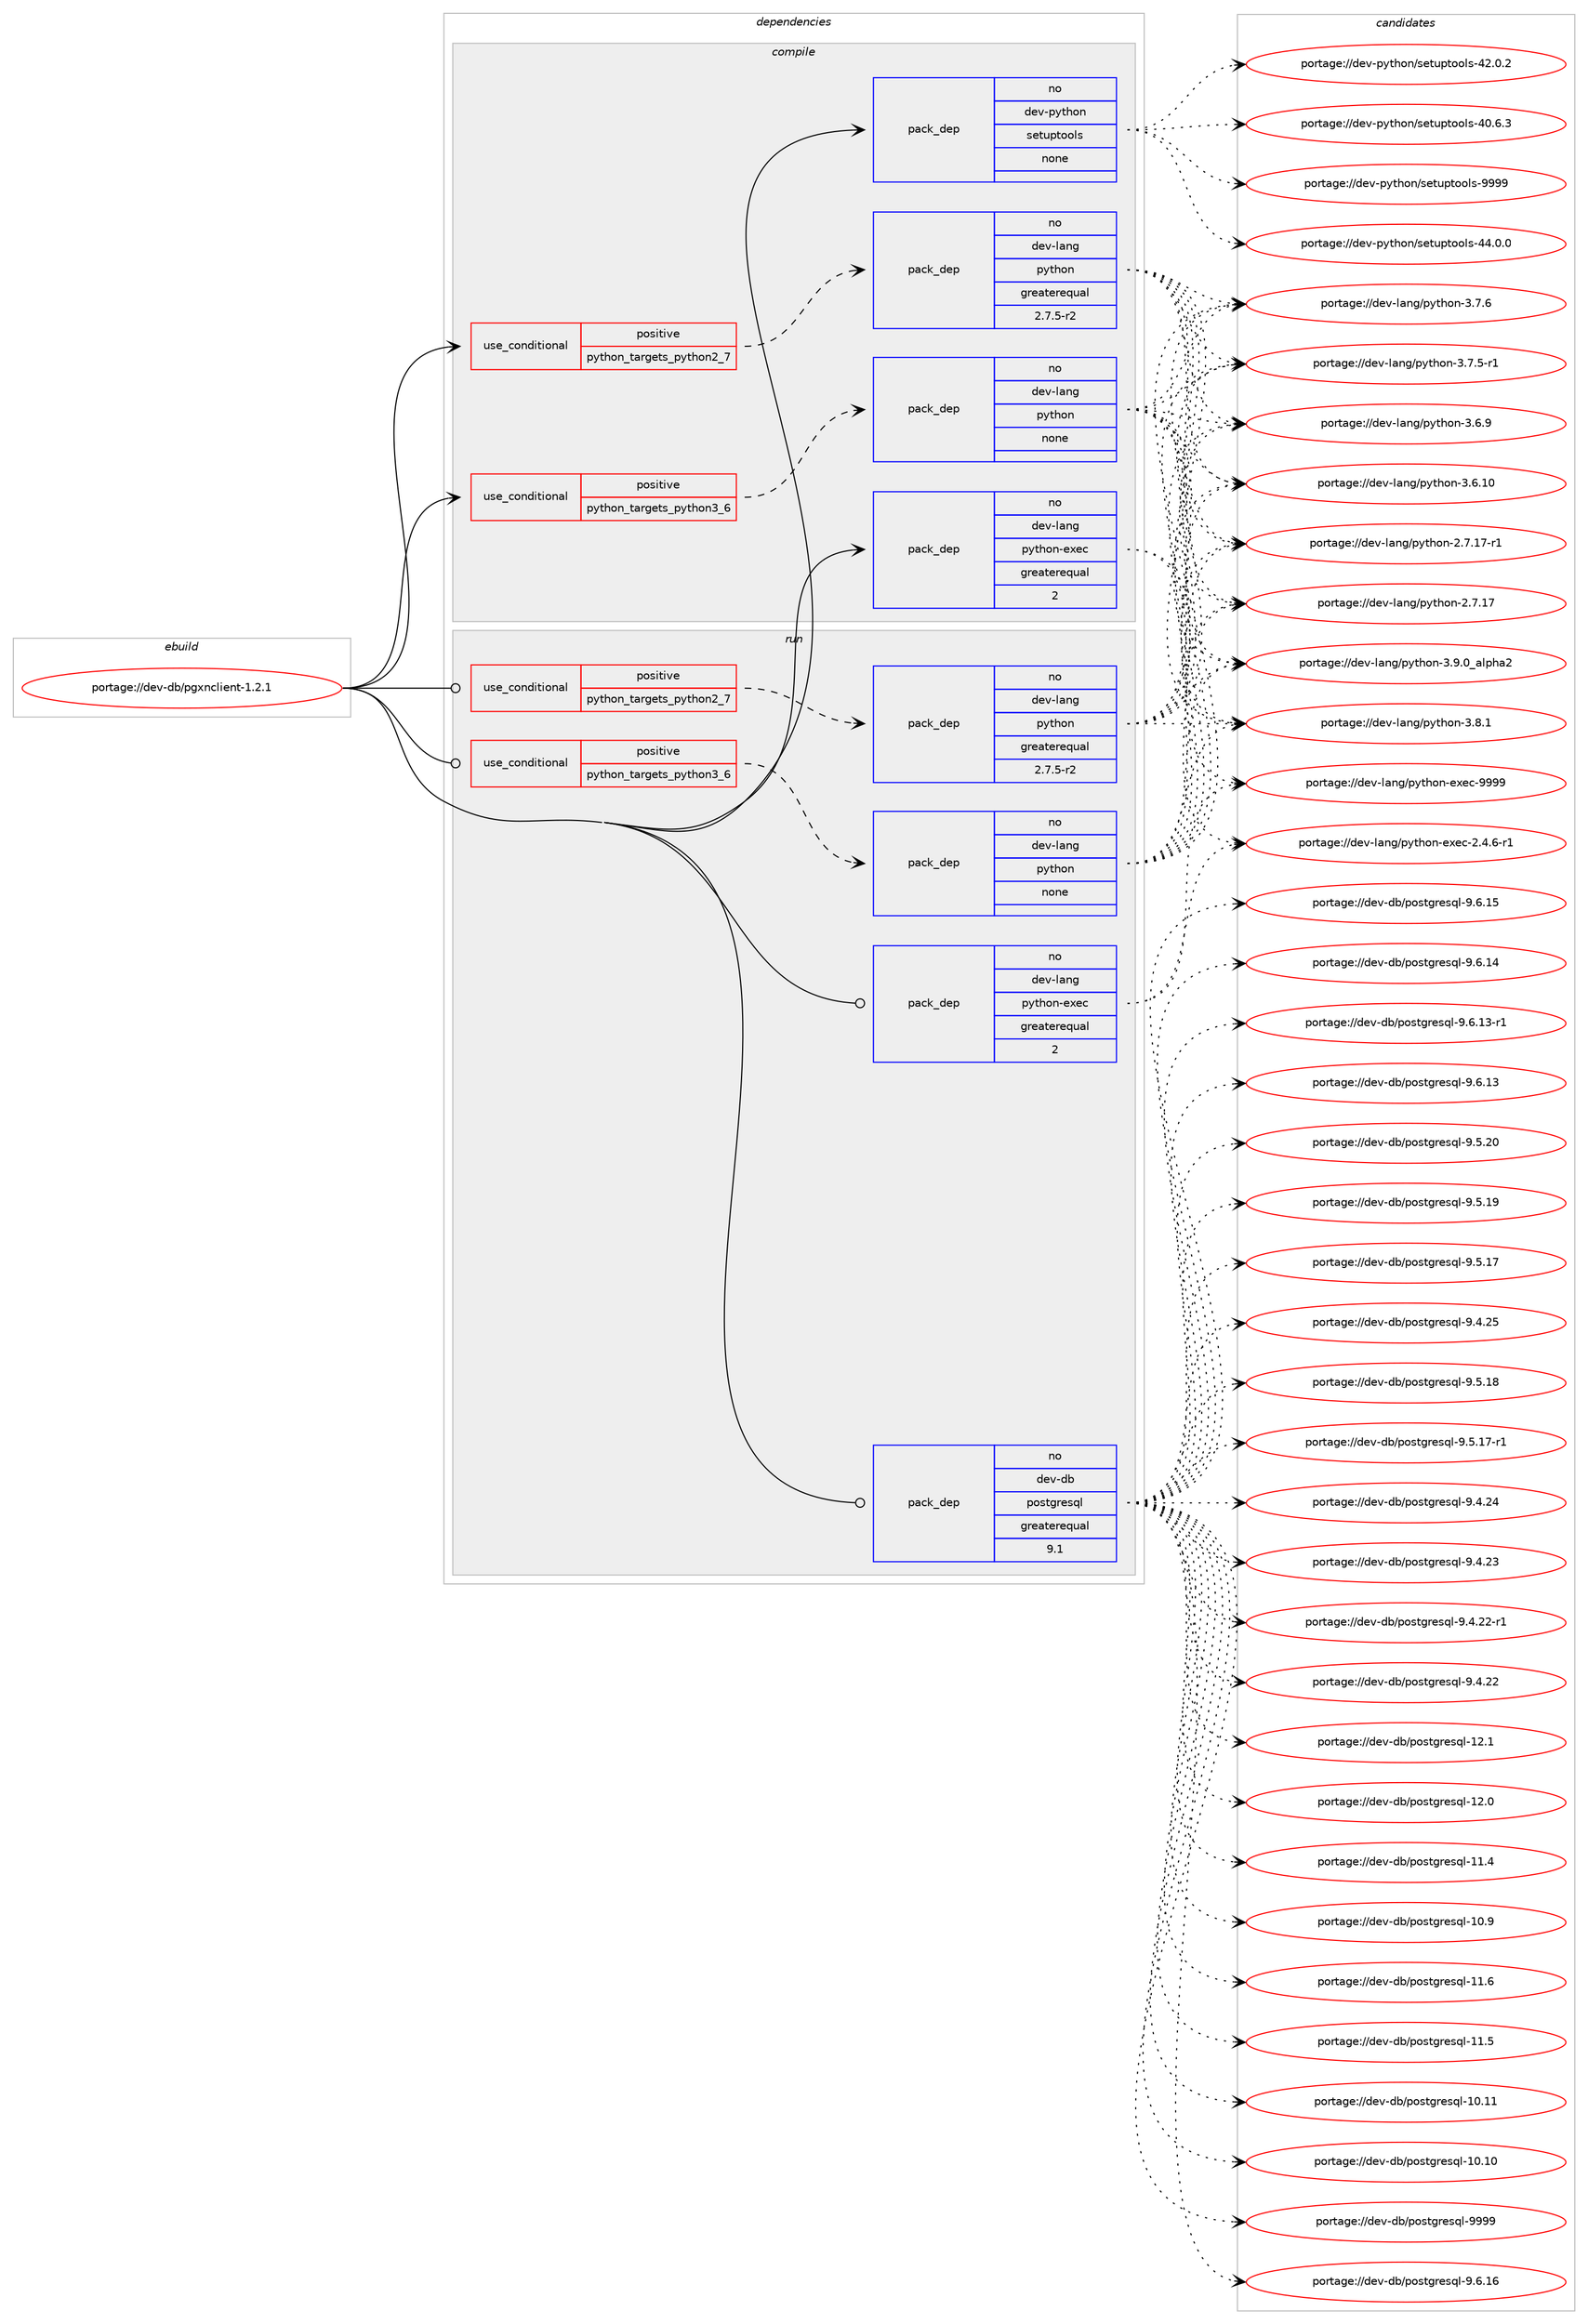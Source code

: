 digraph prolog {

# *************
# Graph options
# *************

newrank=true;
concentrate=true;
compound=true;
graph [rankdir=LR,fontname=Helvetica,fontsize=10,ranksep=1.5];#, ranksep=2.5, nodesep=0.2];
edge  [arrowhead=vee];
node  [fontname=Helvetica,fontsize=10];

# **********
# The ebuild
# **********

subgraph cluster_leftcol {
color=gray;
label=<<i>ebuild</i>>;
id [label="portage://dev-db/pgxnclient-1.2.1", color=red, width=4, href="../dev-db/pgxnclient-1.2.1.svg"];
}

# ****************
# The dependencies
# ****************

subgraph cluster_midcol {
color=gray;
label=<<i>dependencies</i>>;
subgraph cluster_compile {
fillcolor="#eeeeee";
style=filled;
label=<<i>compile</i>>;
subgraph cond137474 {
dependency580388 [label=<<TABLE BORDER="0" CELLBORDER="1" CELLSPACING="0" CELLPADDING="4"><TR><TD ROWSPAN="3" CELLPADDING="10">use_conditional</TD></TR><TR><TD>positive</TD></TR><TR><TD>python_targets_python2_7</TD></TR></TABLE>>, shape=none, color=red];
subgraph pack435704 {
dependency580389 [label=<<TABLE BORDER="0" CELLBORDER="1" CELLSPACING="0" CELLPADDING="4" WIDTH="220"><TR><TD ROWSPAN="6" CELLPADDING="30">pack_dep</TD></TR><TR><TD WIDTH="110">no</TD></TR><TR><TD>dev-lang</TD></TR><TR><TD>python</TD></TR><TR><TD>greaterequal</TD></TR><TR><TD>2.7.5-r2</TD></TR></TABLE>>, shape=none, color=blue];
}
dependency580388:e -> dependency580389:w [weight=20,style="dashed",arrowhead="vee"];
}
id:e -> dependency580388:w [weight=20,style="solid",arrowhead="vee"];
subgraph cond137475 {
dependency580390 [label=<<TABLE BORDER="0" CELLBORDER="1" CELLSPACING="0" CELLPADDING="4"><TR><TD ROWSPAN="3" CELLPADDING="10">use_conditional</TD></TR><TR><TD>positive</TD></TR><TR><TD>python_targets_python3_6</TD></TR></TABLE>>, shape=none, color=red];
subgraph pack435705 {
dependency580391 [label=<<TABLE BORDER="0" CELLBORDER="1" CELLSPACING="0" CELLPADDING="4" WIDTH="220"><TR><TD ROWSPAN="6" CELLPADDING="30">pack_dep</TD></TR><TR><TD WIDTH="110">no</TD></TR><TR><TD>dev-lang</TD></TR><TR><TD>python</TD></TR><TR><TD>none</TD></TR><TR><TD></TD></TR></TABLE>>, shape=none, color=blue];
}
dependency580390:e -> dependency580391:w [weight=20,style="dashed",arrowhead="vee"];
}
id:e -> dependency580390:w [weight=20,style="solid",arrowhead="vee"];
subgraph pack435706 {
dependency580392 [label=<<TABLE BORDER="0" CELLBORDER="1" CELLSPACING="0" CELLPADDING="4" WIDTH="220"><TR><TD ROWSPAN="6" CELLPADDING="30">pack_dep</TD></TR><TR><TD WIDTH="110">no</TD></TR><TR><TD>dev-lang</TD></TR><TR><TD>python-exec</TD></TR><TR><TD>greaterequal</TD></TR><TR><TD>2</TD></TR></TABLE>>, shape=none, color=blue];
}
id:e -> dependency580392:w [weight=20,style="solid",arrowhead="vee"];
subgraph pack435707 {
dependency580393 [label=<<TABLE BORDER="0" CELLBORDER="1" CELLSPACING="0" CELLPADDING="4" WIDTH="220"><TR><TD ROWSPAN="6" CELLPADDING="30">pack_dep</TD></TR><TR><TD WIDTH="110">no</TD></TR><TR><TD>dev-python</TD></TR><TR><TD>setuptools</TD></TR><TR><TD>none</TD></TR><TR><TD></TD></TR></TABLE>>, shape=none, color=blue];
}
id:e -> dependency580393:w [weight=20,style="solid",arrowhead="vee"];
}
subgraph cluster_compileandrun {
fillcolor="#eeeeee";
style=filled;
label=<<i>compile and run</i>>;
}
subgraph cluster_run {
fillcolor="#eeeeee";
style=filled;
label=<<i>run</i>>;
subgraph cond137476 {
dependency580394 [label=<<TABLE BORDER="0" CELLBORDER="1" CELLSPACING="0" CELLPADDING="4"><TR><TD ROWSPAN="3" CELLPADDING="10">use_conditional</TD></TR><TR><TD>positive</TD></TR><TR><TD>python_targets_python2_7</TD></TR></TABLE>>, shape=none, color=red];
subgraph pack435708 {
dependency580395 [label=<<TABLE BORDER="0" CELLBORDER="1" CELLSPACING="0" CELLPADDING="4" WIDTH="220"><TR><TD ROWSPAN="6" CELLPADDING="30">pack_dep</TD></TR><TR><TD WIDTH="110">no</TD></TR><TR><TD>dev-lang</TD></TR><TR><TD>python</TD></TR><TR><TD>greaterequal</TD></TR><TR><TD>2.7.5-r2</TD></TR></TABLE>>, shape=none, color=blue];
}
dependency580394:e -> dependency580395:w [weight=20,style="dashed",arrowhead="vee"];
}
id:e -> dependency580394:w [weight=20,style="solid",arrowhead="odot"];
subgraph cond137477 {
dependency580396 [label=<<TABLE BORDER="0" CELLBORDER="1" CELLSPACING="0" CELLPADDING="4"><TR><TD ROWSPAN="3" CELLPADDING="10">use_conditional</TD></TR><TR><TD>positive</TD></TR><TR><TD>python_targets_python3_6</TD></TR></TABLE>>, shape=none, color=red];
subgraph pack435709 {
dependency580397 [label=<<TABLE BORDER="0" CELLBORDER="1" CELLSPACING="0" CELLPADDING="4" WIDTH="220"><TR><TD ROWSPAN="6" CELLPADDING="30">pack_dep</TD></TR><TR><TD WIDTH="110">no</TD></TR><TR><TD>dev-lang</TD></TR><TR><TD>python</TD></TR><TR><TD>none</TD></TR><TR><TD></TD></TR></TABLE>>, shape=none, color=blue];
}
dependency580396:e -> dependency580397:w [weight=20,style="dashed",arrowhead="vee"];
}
id:e -> dependency580396:w [weight=20,style="solid",arrowhead="odot"];
subgraph pack435710 {
dependency580398 [label=<<TABLE BORDER="0" CELLBORDER="1" CELLSPACING="0" CELLPADDING="4" WIDTH="220"><TR><TD ROWSPAN="6" CELLPADDING="30">pack_dep</TD></TR><TR><TD WIDTH="110">no</TD></TR><TR><TD>dev-db</TD></TR><TR><TD>postgresql</TD></TR><TR><TD>greaterequal</TD></TR><TR><TD>9.1</TD></TR></TABLE>>, shape=none, color=blue];
}
id:e -> dependency580398:w [weight=20,style="solid",arrowhead="odot"];
subgraph pack435711 {
dependency580399 [label=<<TABLE BORDER="0" CELLBORDER="1" CELLSPACING="0" CELLPADDING="4" WIDTH="220"><TR><TD ROWSPAN="6" CELLPADDING="30">pack_dep</TD></TR><TR><TD WIDTH="110">no</TD></TR><TR><TD>dev-lang</TD></TR><TR><TD>python-exec</TD></TR><TR><TD>greaterequal</TD></TR><TR><TD>2</TD></TR></TABLE>>, shape=none, color=blue];
}
id:e -> dependency580399:w [weight=20,style="solid",arrowhead="odot"];
}
}

# **************
# The candidates
# **************

subgraph cluster_choices {
rank=same;
color=gray;
label=<<i>candidates</i>>;

subgraph choice435704 {
color=black;
nodesep=1;
choice10010111845108971101034711212111610411111045514657464895971081121049750 [label="portage://dev-lang/python-3.9.0_alpha2", color=red, width=4,href="../dev-lang/python-3.9.0_alpha2.svg"];
choice100101118451089711010347112121116104111110455146564649 [label="portage://dev-lang/python-3.8.1", color=red, width=4,href="../dev-lang/python-3.8.1.svg"];
choice100101118451089711010347112121116104111110455146554654 [label="portage://dev-lang/python-3.7.6", color=red, width=4,href="../dev-lang/python-3.7.6.svg"];
choice1001011184510897110103471121211161041111104551465546534511449 [label="portage://dev-lang/python-3.7.5-r1", color=red, width=4,href="../dev-lang/python-3.7.5-r1.svg"];
choice100101118451089711010347112121116104111110455146544657 [label="portage://dev-lang/python-3.6.9", color=red, width=4,href="../dev-lang/python-3.6.9.svg"];
choice10010111845108971101034711212111610411111045514654464948 [label="portage://dev-lang/python-3.6.10", color=red, width=4,href="../dev-lang/python-3.6.10.svg"];
choice100101118451089711010347112121116104111110455046554649554511449 [label="portage://dev-lang/python-2.7.17-r1", color=red, width=4,href="../dev-lang/python-2.7.17-r1.svg"];
choice10010111845108971101034711212111610411111045504655464955 [label="portage://dev-lang/python-2.7.17", color=red, width=4,href="../dev-lang/python-2.7.17.svg"];
dependency580389:e -> choice10010111845108971101034711212111610411111045514657464895971081121049750:w [style=dotted,weight="100"];
dependency580389:e -> choice100101118451089711010347112121116104111110455146564649:w [style=dotted,weight="100"];
dependency580389:e -> choice100101118451089711010347112121116104111110455146554654:w [style=dotted,weight="100"];
dependency580389:e -> choice1001011184510897110103471121211161041111104551465546534511449:w [style=dotted,weight="100"];
dependency580389:e -> choice100101118451089711010347112121116104111110455146544657:w [style=dotted,weight="100"];
dependency580389:e -> choice10010111845108971101034711212111610411111045514654464948:w [style=dotted,weight="100"];
dependency580389:e -> choice100101118451089711010347112121116104111110455046554649554511449:w [style=dotted,weight="100"];
dependency580389:e -> choice10010111845108971101034711212111610411111045504655464955:w [style=dotted,weight="100"];
}
subgraph choice435705 {
color=black;
nodesep=1;
choice10010111845108971101034711212111610411111045514657464895971081121049750 [label="portage://dev-lang/python-3.9.0_alpha2", color=red, width=4,href="../dev-lang/python-3.9.0_alpha2.svg"];
choice100101118451089711010347112121116104111110455146564649 [label="portage://dev-lang/python-3.8.1", color=red, width=4,href="../dev-lang/python-3.8.1.svg"];
choice100101118451089711010347112121116104111110455146554654 [label="portage://dev-lang/python-3.7.6", color=red, width=4,href="../dev-lang/python-3.7.6.svg"];
choice1001011184510897110103471121211161041111104551465546534511449 [label="portage://dev-lang/python-3.7.5-r1", color=red, width=4,href="../dev-lang/python-3.7.5-r1.svg"];
choice100101118451089711010347112121116104111110455146544657 [label="portage://dev-lang/python-3.6.9", color=red, width=4,href="../dev-lang/python-3.6.9.svg"];
choice10010111845108971101034711212111610411111045514654464948 [label="portage://dev-lang/python-3.6.10", color=red, width=4,href="../dev-lang/python-3.6.10.svg"];
choice100101118451089711010347112121116104111110455046554649554511449 [label="portage://dev-lang/python-2.7.17-r1", color=red, width=4,href="../dev-lang/python-2.7.17-r1.svg"];
choice10010111845108971101034711212111610411111045504655464955 [label="portage://dev-lang/python-2.7.17", color=red, width=4,href="../dev-lang/python-2.7.17.svg"];
dependency580391:e -> choice10010111845108971101034711212111610411111045514657464895971081121049750:w [style=dotted,weight="100"];
dependency580391:e -> choice100101118451089711010347112121116104111110455146564649:w [style=dotted,weight="100"];
dependency580391:e -> choice100101118451089711010347112121116104111110455146554654:w [style=dotted,weight="100"];
dependency580391:e -> choice1001011184510897110103471121211161041111104551465546534511449:w [style=dotted,weight="100"];
dependency580391:e -> choice100101118451089711010347112121116104111110455146544657:w [style=dotted,weight="100"];
dependency580391:e -> choice10010111845108971101034711212111610411111045514654464948:w [style=dotted,weight="100"];
dependency580391:e -> choice100101118451089711010347112121116104111110455046554649554511449:w [style=dotted,weight="100"];
dependency580391:e -> choice10010111845108971101034711212111610411111045504655464955:w [style=dotted,weight="100"];
}
subgraph choice435706 {
color=black;
nodesep=1;
choice10010111845108971101034711212111610411111045101120101994557575757 [label="portage://dev-lang/python-exec-9999", color=red, width=4,href="../dev-lang/python-exec-9999.svg"];
choice10010111845108971101034711212111610411111045101120101994550465246544511449 [label="portage://dev-lang/python-exec-2.4.6-r1", color=red, width=4,href="../dev-lang/python-exec-2.4.6-r1.svg"];
dependency580392:e -> choice10010111845108971101034711212111610411111045101120101994557575757:w [style=dotted,weight="100"];
dependency580392:e -> choice10010111845108971101034711212111610411111045101120101994550465246544511449:w [style=dotted,weight="100"];
}
subgraph choice435707 {
color=black;
nodesep=1;
choice10010111845112121116104111110471151011161171121161111111081154557575757 [label="portage://dev-python/setuptools-9999", color=red, width=4,href="../dev-python/setuptools-9999.svg"];
choice100101118451121211161041111104711510111611711211611111110811545525246484648 [label="portage://dev-python/setuptools-44.0.0", color=red, width=4,href="../dev-python/setuptools-44.0.0.svg"];
choice100101118451121211161041111104711510111611711211611111110811545525046484650 [label="portage://dev-python/setuptools-42.0.2", color=red, width=4,href="../dev-python/setuptools-42.0.2.svg"];
choice100101118451121211161041111104711510111611711211611111110811545524846544651 [label="portage://dev-python/setuptools-40.6.3", color=red, width=4,href="../dev-python/setuptools-40.6.3.svg"];
dependency580393:e -> choice10010111845112121116104111110471151011161171121161111111081154557575757:w [style=dotted,weight="100"];
dependency580393:e -> choice100101118451121211161041111104711510111611711211611111110811545525246484648:w [style=dotted,weight="100"];
dependency580393:e -> choice100101118451121211161041111104711510111611711211611111110811545525046484650:w [style=dotted,weight="100"];
dependency580393:e -> choice100101118451121211161041111104711510111611711211611111110811545524846544651:w [style=dotted,weight="100"];
}
subgraph choice435708 {
color=black;
nodesep=1;
choice10010111845108971101034711212111610411111045514657464895971081121049750 [label="portage://dev-lang/python-3.9.0_alpha2", color=red, width=4,href="../dev-lang/python-3.9.0_alpha2.svg"];
choice100101118451089711010347112121116104111110455146564649 [label="portage://dev-lang/python-3.8.1", color=red, width=4,href="../dev-lang/python-3.8.1.svg"];
choice100101118451089711010347112121116104111110455146554654 [label="portage://dev-lang/python-3.7.6", color=red, width=4,href="../dev-lang/python-3.7.6.svg"];
choice1001011184510897110103471121211161041111104551465546534511449 [label="portage://dev-lang/python-3.7.5-r1", color=red, width=4,href="../dev-lang/python-3.7.5-r1.svg"];
choice100101118451089711010347112121116104111110455146544657 [label="portage://dev-lang/python-3.6.9", color=red, width=4,href="../dev-lang/python-3.6.9.svg"];
choice10010111845108971101034711212111610411111045514654464948 [label="portage://dev-lang/python-3.6.10", color=red, width=4,href="../dev-lang/python-3.6.10.svg"];
choice100101118451089711010347112121116104111110455046554649554511449 [label="portage://dev-lang/python-2.7.17-r1", color=red, width=4,href="../dev-lang/python-2.7.17-r1.svg"];
choice10010111845108971101034711212111610411111045504655464955 [label="portage://dev-lang/python-2.7.17", color=red, width=4,href="../dev-lang/python-2.7.17.svg"];
dependency580395:e -> choice10010111845108971101034711212111610411111045514657464895971081121049750:w [style=dotted,weight="100"];
dependency580395:e -> choice100101118451089711010347112121116104111110455146564649:w [style=dotted,weight="100"];
dependency580395:e -> choice100101118451089711010347112121116104111110455146554654:w [style=dotted,weight="100"];
dependency580395:e -> choice1001011184510897110103471121211161041111104551465546534511449:w [style=dotted,weight="100"];
dependency580395:e -> choice100101118451089711010347112121116104111110455146544657:w [style=dotted,weight="100"];
dependency580395:e -> choice10010111845108971101034711212111610411111045514654464948:w [style=dotted,weight="100"];
dependency580395:e -> choice100101118451089711010347112121116104111110455046554649554511449:w [style=dotted,weight="100"];
dependency580395:e -> choice10010111845108971101034711212111610411111045504655464955:w [style=dotted,weight="100"];
}
subgraph choice435709 {
color=black;
nodesep=1;
choice10010111845108971101034711212111610411111045514657464895971081121049750 [label="portage://dev-lang/python-3.9.0_alpha2", color=red, width=4,href="../dev-lang/python-3.9.0_alpha2.svg"];
choice100101118451089711010347112121116104111110455146564649 [label="portage://dev-lang/python-3.8.1", color=red, width=4,href="../dev-lang/python-3.8.1.svg"];
choice100101118451089711010347112121116104111110455146554654 [label="portage://dev-lang/python-3.7.6", color=red, width=4,href="../dev-lang/python-3.7.6.svg"];
choice1001011184510897110103471121211161041111104551465546534511449 [label="portage://dev-lang/python-3.7.5-r1", color=red, width=4,href="../dev-lang/python-3.7.5-r1.svg"];
choice100101118451089711010347112121116104111110455146544657 [label="portage://dev-lang/python-3.6.9", color=red, width=4,href="../dev-lang/python-3.6.9.svg"];
choice10010111845108971101034711212111610411111045514654464948 [label="portage://dev-lang/python-3.6.10", color=red, width=4,href="../dev-lang/python-3.6.10.svg"];
choice100101118451089711010347112121116104111110455046554649554511449 [label="portage://dev-lang/python-2.7.17-r1", color=red, width=4,href="../dev-lang/python-2.7.17-r1.svg"];
choice10010111845108971101034711212111610411111045504655464955 [label="portage://dev-lang/python-2.7.17", color=red, width=4,href="../dev-lang/python-2.7.17.svg"];
dependency580397:e -> choice10010111845108971101034711212111610411111045514657464895971081121049750:w [style=dotted,weight="100"];
dependency580397:e -> choice100101118451089711010347112121116104111110455146564649:w [style=dotted,weight="100"];
dependency580397:e -> choice100101118451089711010347112121116104111110455146554654:w [style=dotted,weight="100"];
dependency580397:e -> choice1001011184510897110103471121211161041111104551465546534511449:w [style=dotted,weight="100"];
dependency580397:e -> choice100101118451089711010347112121116104111110455146544657:w [style=dotted,weight="100"];
dependency580397:e -> choice10010111845108971101034711212111610411111045514654464948:w [style=dotted,weight="100"];
dependency580397:e -> choice100101118451089711010347112121116104111110455046554649554511449:w [style=dotted,weight="100"];
dependency580397:e -> choice10010111845108971101034711212111610411111045504655464955:w [style=dotted,weight="100"];
}
subgraph choice435710 {
color=black;
nodesep=1;
choice1001011184510098471121111151161031141011151131084557575757 [label="portage://dev-db/postgresql-9999", color=red, width=4,href="../dev-db/postgresql-9999.svg"];
choice10010111845100984711211111511610311410111511310845574654464954 [label="portage://dev-db/postgresql-9.6.16", color=red, width=4,href="../dev-db/postgresql-9.6.16.svg"];
choice10010111845100984711211111511610311410111511310845574654464953 [label="portage://dev-db/postgresql-9.6.15", color=red, width=4,href="../dev-db/postgresql-9.6.15.svg"];
choice10010111845100984711211111511610311410111511310845574654464952 [label="portage://dev-db/postgresql-9.6.14", color=red, width=4,href="../dev-db/postgresql-9.6.14.svg"];
choice100101118451009847112111115116103114101115113108455746544649514511449 [label="portage://dev-db/postgresql-9.6.13-r1", color=red, width=4,href="../dev-db/postgresql-9.6.13-r1.svg"];
choice10010111845100984711211111511610311410111511310845574654464951 [label="portage://dev-db/postgresql-9.6.13", color=red, width=4,href="../dev-db/postgresql-9.6.13.svg"];
choice10010111845100984711211111511610311410111511310845574653465048 [label="portage://dev-db/postgresql-9.5.20", color=red, width=4,href="../dev-db/postgresql-9.5.20.svg"];
choice10010111845100984711211111511610311410111511310845574653464957 [label="portage://dev-db/postgresql-9.5.19", color=red, width=4,href="../dev-db/postgresql-9.5.19.svg"];
choice10010111845100984711211111511610311410111511310845574653464956 [label="portage://dev-db/postgresql-9.5.18", color=red, width=4,href="../dev-db/postgresql-9.5.18.svg"];
choice100101118451009847112111115116103114101115113108455746534649554511449 [label="portage://dev-db/postgresql-9.5.17-r1", color=red, width=4,href="../dev-db/postgresql-9.5.17-r1.svg"];
choice10010111845100984711211111511610311410111511310845574653464955 [label="portage://dev-db/postgresql-9.5.17", color=red, width=4,href="../dev-db/postgresql-9.5.17.svg"];
choice10010111845100984711211111511610311410111511310845574652465053 [label="portage://dev-db/postgresql-9.4.25", color=red, width=4,href="../dev-db/postgresql-9.4.25.svg"];
choice10010111845100984711211111511610311410111511310845574652465052 [label="portage://dev-db/postgresql-9.4.24", color=red, width=4,href="../dev-db/postgresql-9.4.24.svg"];
choice10010111845100984711211111511610311410111511310845574652465051 [label="portage://dev-db/postgresql-9.4.23", color=red, width=4,href="../dev-db/postgresql-9.4.23.svg"];
choice100101118451009847112111115116103114101115113108455746524650504511449 [label="portage://dev-db/postgresql-9.4.22-r1", color=red, width=4,href="../dev-db/postgresql-9.4.22-r1.svg"];
choice10010111845100984711211111511610311410111511310845574652465050 [label="portage://dev-db/postgresql-9.4.22", color=red, width=4,href="../dev-db/postgresql-9.4.22.svg"];
choice1001011184510098471121111151161031141011151131084549504649 [label="portage://dev-db/postgresql-12.1", color=red, width=4,href="../dev-db/postgresql-12.1.svg"];
choice1001011184510098471121111151161031141011151131084549504648 [label="portage://dev-db/postgresql-12.0", color=red, width=4,href="../dev-db/postgresql-12.0.svg"];
choice1001011184510098471121111151161031141011151131084549494654 [label="portage://dev-db/postgresql-11.6", color=red, width=4,href="../dev-db/postgresql-11.6.svg"];
choice1001011184510098471121111151161031141011151131084549494653 [label="portage://dev-db/postgresql-11.5", color=red, width=4,href="../dev-db/postgresql-11.5.svg"];
choice1001011184510098471121111151161031141011151131084549494652 [label="portage://dev-db/postgresql-11.4", color=red, width=4,href="../dev-db/postgresql-11.4.svg"];
choice1001011184510098471121111151161031141011151131084549484657 [label="portage://dev-db/postgresql-10.9", color=red, width=4,href="../dev-db/postgresql-10.9.svg"];
choice100101118451009847112111115116103114101115113108454948464949 [label="portage://dev-db/postgresql-10.11", color=red, width=4,href="../dev-db/postgresql-10.11.svg"];
choice100101118451009847112111115116103114101115113108454948464948 [label="portage://dev-db/postgresql-10.10", color=red, width=4,href="../dev-db/postgresql-10.10.svg"];
dependency580398:e -> choice1001011184510098471121111151161031141011151131084557575757:w [style=dotted,weight="100"];
dependency580398:e -> choice10010111845100984711211111511610311410111511310845574654464954:w [style=dotted,weight="100"];
dependency580398:e -> choice10010111845100984711211111511610311410111511310845574654464953:w [style=dotted,weight="100"];
dependency580398:e -> choice10010111845100984711211111511610311410111511310845574654464952:w [style=dotted,weight="100"];
dependency580398:e -> choice100101118451009847112111115116103114101115113108455746544649514511449:w [style=dotted,weight="100"];
dependency580398:e -> choice10010111845100984711211111511610311410111511310845574654464951:w [style=dotted,weight="100"];
dependency580398:e -> choice10010111845100984711211111511610311410111511310845574653465048:w [style=dotted,weight="100"];
dependency580398:e -> choice10010111845100984711211111511610311410111511310845574653464957:w [style=dotted,weight="100"];
dependency580398:e -> choice10010111845100984711211111511610311410111511310845574653464956:w [style=dotted,weight="100"];
dependency580398:e -> choice100101118451009847112111115116103114101115113108455746534649554511449:w [style=dotted,weight="100"];
dependency580398:e -> choice10010111845100984711211111511610311410111511310845574653464955:w [style=dotted,weight="100"];
dependency580398:e -> choice10010111845100984711211111511610311410111511310845574652465053:w [style=dotted,weight="100"];
dependency580398:e -> choice10010111845100984711211111511610311410111511310845574652465052:w [style=dotted,weight="100"];
dependency580398:e -> choice10010111845100984711211111511610311410111511310845574652465051:w [style=dotted,weight="100"];
dependency580398:e -> choice100101118451009847112111115116103114101115113108455746524650504511449:w [style=dotted,weight="100"];
dependency580398:e -> choice10010111845100984711211111511610311410111511310845574652465050:w [style=dotted,weight="100"];
dependency580398:e -> choice1001011184510098471121111151161031141011151131084549504649:w [style=dotted,weight="100"];
dependency580398:e -> choice1001011184510098471121111151161031141011151131084549504648:w [style=dotted,weight="100"];
dependency580398:e -> choice1001011184510098471121111151161031141011151131084549494654:w [style=dotted,weight="100"];
dependency580398:e -> choice1001011184510098471121111151161031141011151131084549494653:w [style=dotted,weight="100"];
dependency580398:e -> choice1001011184510098471121111151161031141011151131084549494652:w [style=dotted,weight="100"];
dependency580398:e -> choice1001011184510098471121111151161031141011151131084549484657:w [style=dotted,weight="100"];
dependency580398:e -> choice100101118451009847112111115116103114101115113108454948464949:w [style=dotted,weight="100"];
dependency580398:e -> choice100101118451009847112111115116103114101115113108454948464948:w [style=dotted,weight="100"];
}
subgraph choice435711 {
color=black;
nodesep=1;
choice10010111845108971101034711212111610411111045101120101994557575757 [label="portage://dev-lang/python-exec-9999", color=red, width=4,href="../dev-lang/python-exec-9999.svg"];
choice10010111845108971101034711212111610411111045101120101994550465246544511449 [label="portage://dev-lang/python-exec-2.4.6-r1", color=red, width=4,href="../dev-lang/python-exec-2.4.6-r1.svg"];
dependency580399:e -> choice10010111845108971101034711212111610411111045101120101994557575757:w [style=dotted,weight="100"];
dependency580399:e -> choice10010111845108971101034711212111610411111045101120101994550465246544511449:w [style=dotted,weight="100"];
}
}

}
